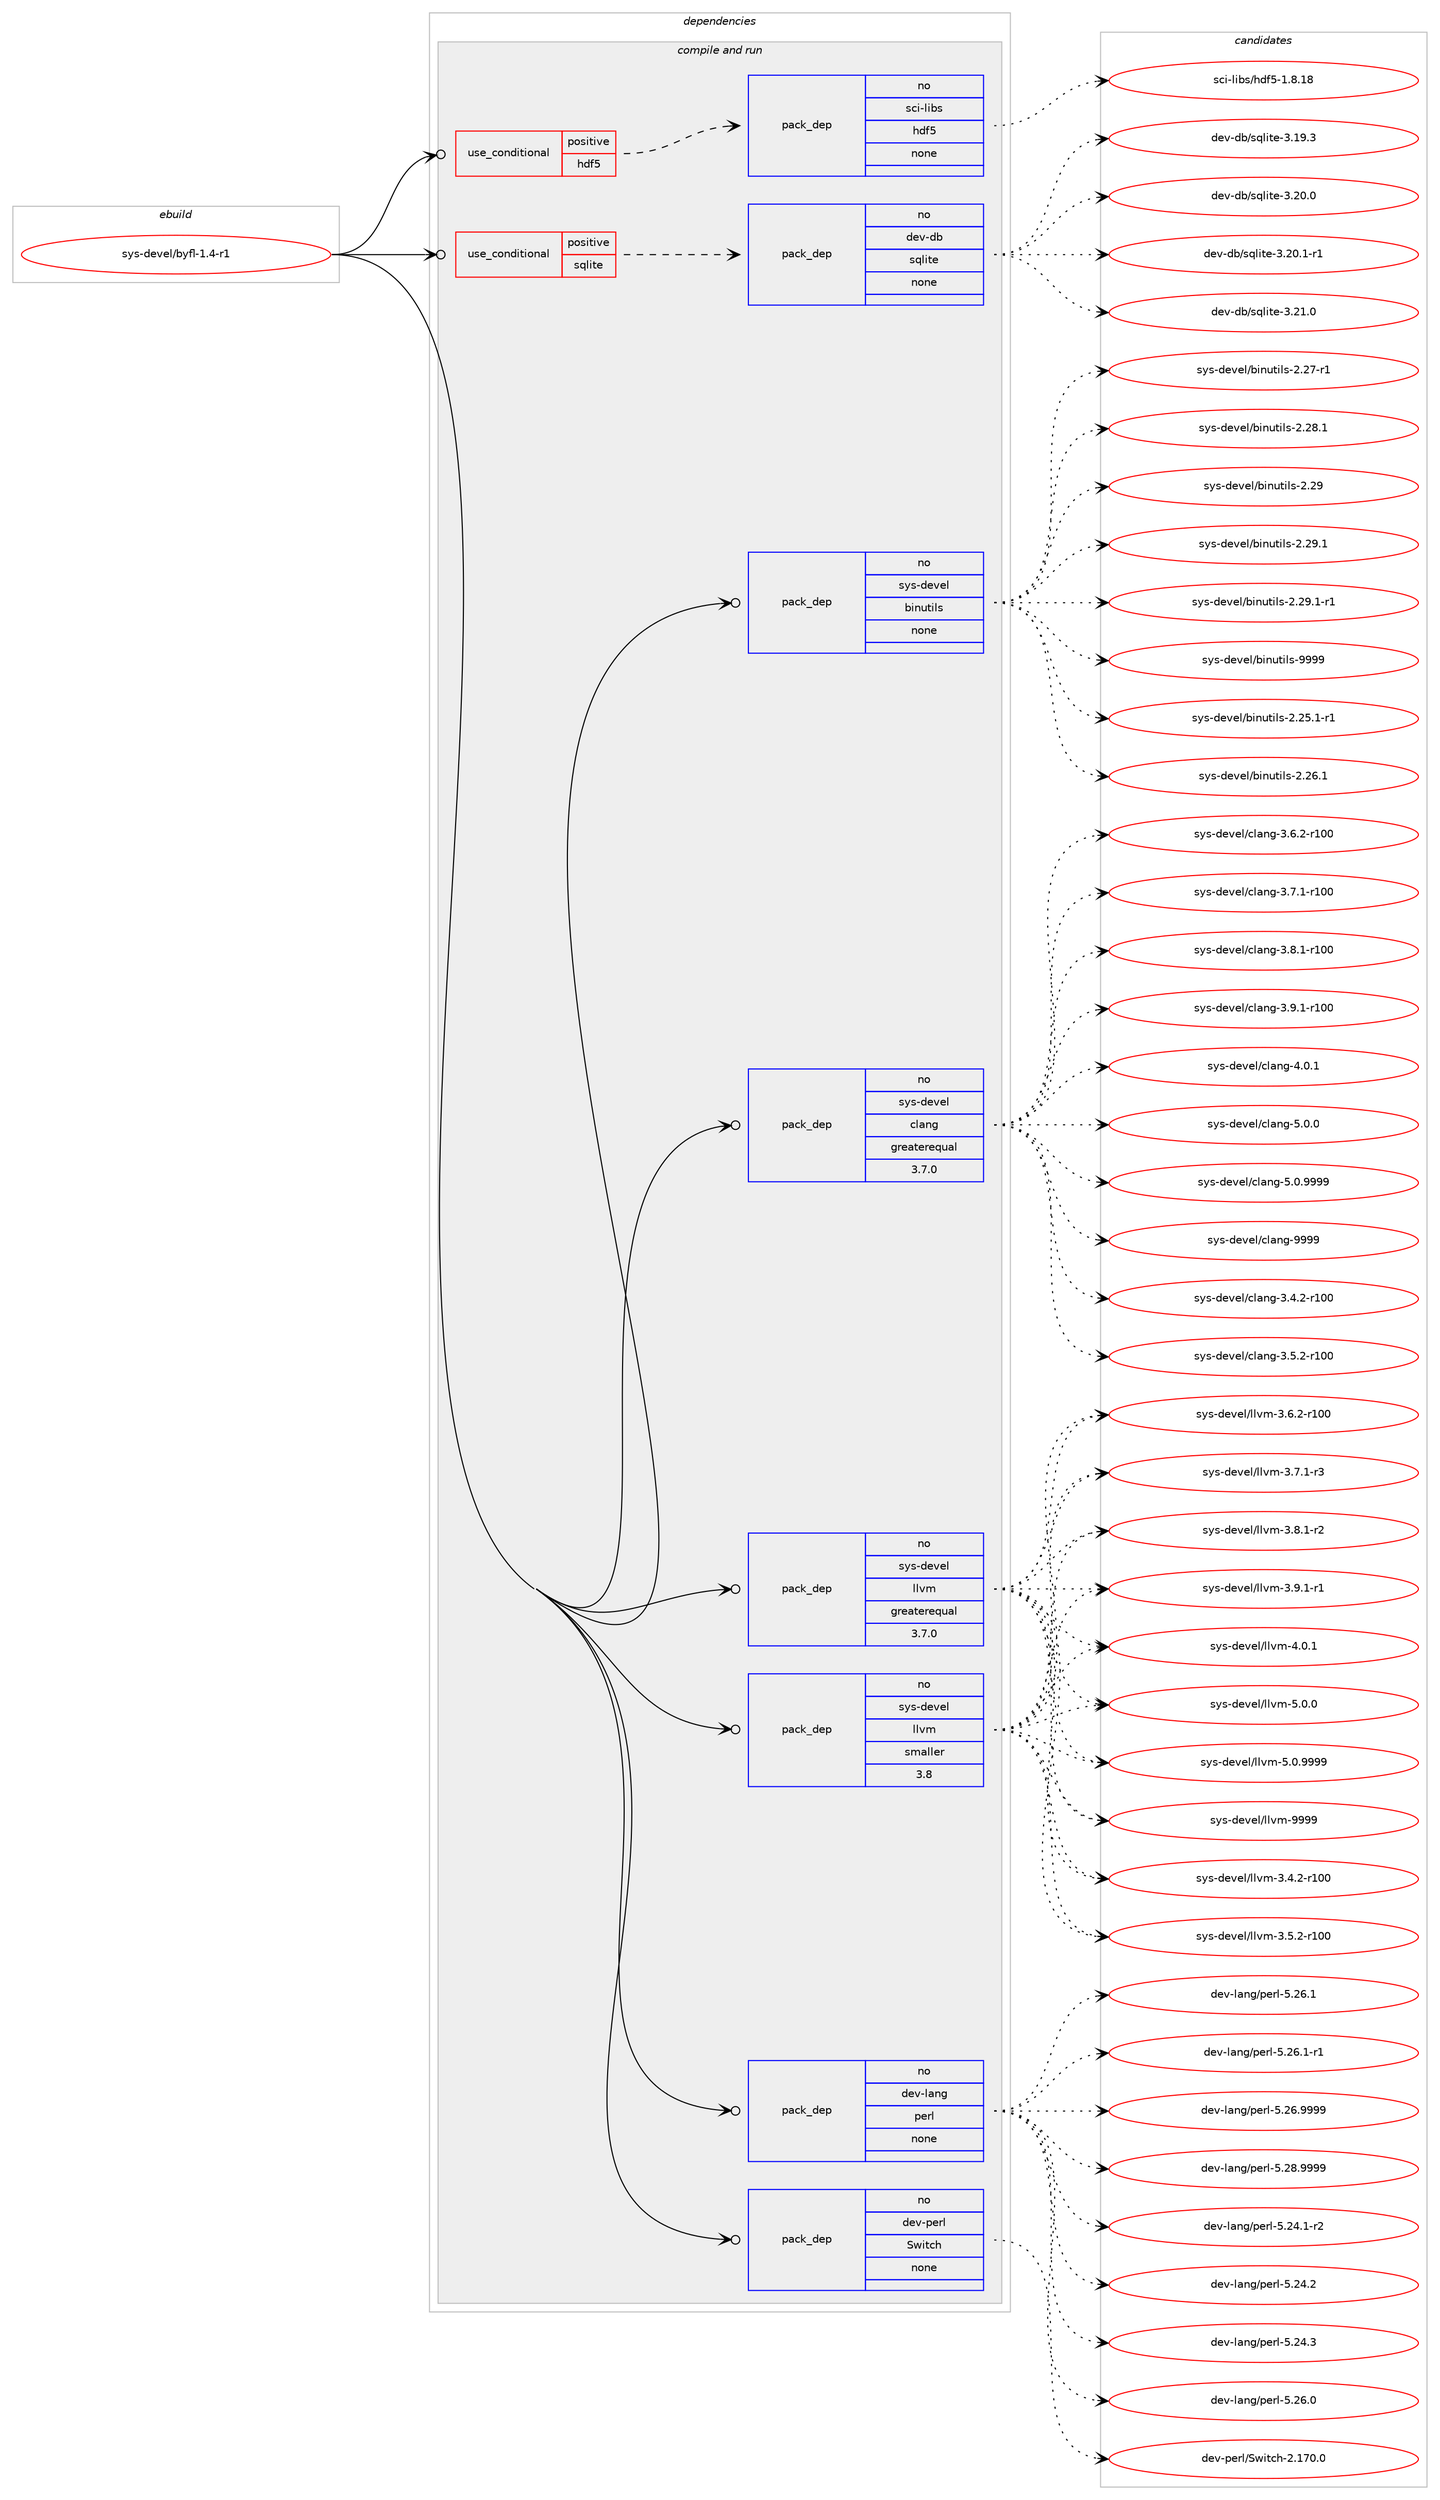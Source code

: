 digraph prolog {

# *************
# Graph options
# *************

newrank=true;
concentrate=true;
compound=true;
graph [rankdir=LR,fontname=Helvetica,fontsize=10,ranksep=1.5];#, ranksep=2.5, nodesep=0.2];
edge  [arrowhead=vee];
node  [fontname=Helvetica,fontsize=10];

# **********
# The ebuild
# **********

subgraph cluster_leftcol {
color=gray;
rank=same;
label=<<i>ebuild</i>>;
id [label="sys-devel/byfl-1.4-r1", color=red, width=4, href="../sys-devel/byfl-1.4-r1.svg"];
}

# ****************
# The dependencies
# ****************

subgraph cluster_midcol {
color=gray;
label=<<i>dependencies</i>>;
subgraph cluster_compile {
fillcolor="#eeeeee";
style=filled;
label=<<i>compile</i>>;
}
subgraph cluster_compileandrun {
fillcolor="#eeeeee";
style=filled;
label=<<i>compile and run</i>>;
subgraph cond115875 {
dependency483446 [label=<<TABLE BORDER="0" CELLBORDER="1" CELLSPACING="0" CELLPADDING="4"><TR><TD ROWSPAN="3" CELLPADDING="10">use_conditional</TD></TR><TR><TD>positive</TD></TR><TR><TD>hdf5</TD></TR></TABLE>>, shape=none, color=red];
subgraph pack359142 {
dependency483447 [label=<<TABLE BORDER="0" CELLBORDER="1" CELLSPACING="0" CELLPADDING="4" WIDTH="220"><TR><TD ROWSPAN="6" CELLPADDING="30">pack_dep</TD></TR><TR><TD WIDTH="110">no</TD></TR><TR><TD>sci-libs</TD></TR><TR><TD>hdf5</TD></TR><TR><TD>none</TD></TR><TR><TD></TD></TR></TABLE>>, shape=none, color=blue];
}
dependency483446:e -> dependency483447:w [weight=20,style="dashed",arrowhead="vee"];
}
id:e -> dependency483446:w [weight=20,style="solid",arrowhead="odotvee"];
subgraph cond115876 {
dependency483448 [label=<<TABLE BORDER="0" CELLBORDER="1" CELLSPACING="0" CELLPADDING="4"><TR><TD ROWSPAN="3" CELLPADDING="10">use_conditional</TD></TR><TR><TD>positive</TD></TR><TR><TD>sqlite</TD></TR></TABLE>>, shape=none, color=red];
subgraph pack359143 {
dependency483449 [label=<<TABLE BORDER="0" CELLBORDER="1" CELLSPACING="0" CELLPADDING="4" WIDTH="220"><TR><TD ROWSPAN="6" CELLPADDING="30">pack_dep</TD></TR><TR><TD WIDTH="110">no</TD></TR><TR><TD>dev-db</TD></TR><TR><TD>sqlite</TD></TR><TR><TD>none</TD></TR><TR><TD></TD></TR></TABLE>>, shape=none, color=blue];
}
dependency483448:e -> dependency483449:w [weight=20,style="dashed",arrowhead="vee"];
}
id:e -> dependency483448:w [weight=20,style="solid",arrowhead="odotvee"];
subgraph pack359144 {
dependency483450 [label=<<TABLE BORDER="0" CELLBORDER="1" CELLSPACING="0" CELLPADDING="4" WIDTH="220"><TR><TD ROWSPAN="6" CELLPADDING="30">pack_dep</TD></TR><TR><TD WIDTH="110">no</TD></TR><TR><TD>dev-lang</TD></TR><TR><TD>perl</TD></TR><TR><TD>none</TD></TR><TR><TD></TD></TR></TABLE>>, shape=none, color=blue];
}
id:e -> dependency483450:w [weight=20,style="solid",arrowhead="odotvee"];
subgraph pack359145 {
dependency483451 [label=<<TABLE BORDER="0" CELLBORDER="1" CELLSPACING="0" CELLPADDING="4" WIDTH="220"><TR><TD ROWSPAN="6" CELLPADDING="30">pack_dep</TD></TR><TR><TD WIDTH="110">no</TD></TR><TR><TD>dev-perl</TD></TR><TR><TD>Switch</TD></TR><TR><TD>none</TD></TR><TR><TD></TD></TR></TABLE>>, shape=none, color=blue];
}
id:e -> dependency483451:w [weight=20,style="solid",arrowhead="odotvee"];
subgraph pack359146 {
dependency483452 [label=<<TABLE BORDER="0" CELLBORDER="1" CELLSPACING="0" CELLPADDING="4" WIDTH="220"><TR><TD ROWSPAN="6" CELLPADDING="30">pack_dep</TD></TR><TR><TD WIDTH="110">no</TD></TR><TR><TD>sys-devel</TD></TR><TR><TD>binutils</TD></TR><TR><TD>none</TD></TR><TR><TD></TD></TR></TABLE>>, shape=none, color=blue];
}
id:e -> dependency483452:w [weight=20,style="solid",arrowhead="odotvee"];
subgraph pack359147 {
dependency483453 [label=<<TABLE BORDER="0" CELLBORDER="1" CELLSPACING="0" CELLPADDING="4" WIDTH="220"><TR><TD ROWSPAN="6" CELLPADDING="30">pack_dep</TD></TR><TR><TD WIDTH="110">no</TD></TR><TR><TD>sys-devel</TD></TR><TR><TD>clang</TD></TR><TR><TD>greaterequal</TD></TR><TR><TD>3.7.0</TD></TR></TABLE>>, shape=none, color=blue];
}
id:e -> dependency483453:w [weight=20,style="solid",arrowhead="odotvee"];
subgraph pack359148 {
dependency483454 [label=<<TABLE BORDER="0" CELLBORDER="1" CELLSPACING="0" CELLPADDING="4" WIDTH="220"><TR><TD ROWSPAN="6" CELLPADDING="30">pack_dep</TD></TR><TR><TD WIDTH="110">no</TD></TR><TR><TD>sys-devel</TD></TR><TR><TD>llvm</TD></TR><TR><TD>greaterequal</TD></TR><TR><TD>3.7.0</TD></TR></TABLE>>, shape=none, color=blue];
}
id:e -> dependency483454:w [weight=20,style="solid",arrowhead="odotvee"];
subgraph pack359149 {
dependency483455 [label=<<TABLE BORDER="0" CELLBORDER="1" CELLSPACING="0" CELLPADDING="4" WIDTH="220"><TR><TD ROWSPAN="6" CELLPADDING="30">pack_dep</TD></TR><TR><TD WIDTH="110">no</TD></TR><TR><TD>sys-devel</TD></TR><TR><TD>llvm</TD></TR><TR><TD>smaller</TD></TR><TR><TD>3.8</TD></TR></TABLE>>, shape=none, color=blue];
}
id:e -> dependency483455:w [weight=20,style="solid",arrowhead="odotvee"];
}
subgraph cluster_run {
fillcolor="#eeeeee";
style=filled;
label=<<i>run</i>>;
}
}

# **************
# The candidates
# **************

subgraph cluster_choices {
rank=same;
color=gray;
label=<<i>candidates</i>>;

subgraph choice359142 {
color=black;
nodesep=1;
choice115991054510810598115471041001025345494656464956 [label="sci-libs/hdf5-1.8.18", color=red, width=4,href="../sci-libs/hdf5-1.8.18.svg"];
dependency483447:e -> choice115991054510810598115471041001025345494656464956:w [style=dotted,weight="100"];
}
subgraph choice359143 {
color=black;
nodesep=1;
choice10010111845100984711511310810511610145514649574651 [label="dev-db/sqlite-3.19.3", color=red, width=4,href="../dev-db/sqlite-3.19.3.svg"];
choice10010111845100984711511310810511610145514650484648 [label="dev-db/sqlite-3.20.0", color=red, width=4,href="../dev-db/sqlite-3.20.0.svg"];
choice100101118451009847115113108105116101455146504846494511449 [label="dev-db/sqlite-3.20.1-r1", color=red, width=4,href="../dev-db/sqlite-3.20.1-r1.svg"];
choice10010111845100984711511310810511610145514650494648 [label="dev-db/sqlite-3.21.0", color=red, width=4,href="../dev-db/sqlite-3.21.0.svg"];
dependency483449:e -> choice10010111845100984711511310810511610145514649574651:w [style=dotted,weight="100"];
dependency483449:e -> choice10010111845100984711511310810511610145514650484648:w [style=dotted,weight="100"];
dependency483449:e -> choice100101118451009847115113108105116101455146504846494511449:w [style=dotted,weight="100"];
dependency483449:e -> choice10010111845100984711511310810511610145514650494648:w [style=dotted,weight="100"];
}
subgraph choice359144 {
color=black;
nodesep=1;
choice100101118451089711010347112101114108455346505246494511450 [label="dev-lang/perl-5.24.1-r2", color=red, width=4,href="../dev-lang/perl-5.24.1-r2.svg"];
choice10010111845108971101034711210111410845534650524650 [label="dev-lang/perl-5.24.2", color=red, width=4,href="../dev-lang/perl-5.24.2.svg"];
choice10010111845108971101034711210111410845534650524651 [label="dev-lang/perl-5.24.3", color=red, width=4,href="../dev-lang/perl-5.24.3.svg"];
choice10010111845108971101034711210111410845534650544648 [label="dev-lang/perl-5.26.0", color=red, width=4,href="../dev-lang/perl-5.26.0.svg"];
choice10010111845108971101034711210111410845534650544649 [label="dev-lang/perl-5.26.1", color=red, width=4,href="../dev-lang/perl-5.26.1.svg"];
choice100101118451089711010347112101114108455346505446494511449 [label="dev-lang/perl-5.26.1-r1", color=red, width=4,href="../dev-lang/perl-5.26.1-r1.svg"];
choice10010111845108971101034711210111410845534650544657575757 [label="dev-lang/perl-5.26.9999", color=red, width=4,href="../dev-lang/perl-5.26.9999.svg"];
choice10010111845108971101034711210111410845534650564657575757 [label="dev-lang/perl-5.28.9999", color=red, width=4,href="../dev-lang/perl-5.28.9999.svg"];
dependency483450:e -> choice100101118451089711010347112101114108455346505246494511450:w [style=dotted,weight="100"];
dependency483450:e -> choice10010111845108971101034711210111410845534650524650:w [style=dotted,weight="100"];
dependency483450:e -> choice10010111845108971101034711210111410845534650524651:w [style=dotted,weight="100"];
dependency483450:e -> choice10010111845108971101034711210111410845534650544648:w [style=dotted,weight="100"];
dependency483450:e -> choice10010111845108971101034711210111410845534650544649:w [style=dotted,weight="100"];
dependency483450:e -> choice100101118451089711010347112101114108455346505446494511449:w [style=dotted,weight="100"];
dependency483450:e -> choice10010111845108971101034711210111410845534650544657575757:w [style=dotted,weight="100"];
dependency483450:e -> choice10010111845108971101034711210111410845534650564657575757:w [style=dotted,weight="100"];
}
subgraph choice359145 {
color=black;
nodesep=1;
choice100101118451121011141084783119105116991044550464955484648 [label="dev-perl/Switch-2.170.0", color=red, width=4,href="../dev-perl/Switch-2.170.0.svg"];
dependency483451:e -> choice100101118451121011141084783119105116991044550464955484648:w [style=dotted,weight="100"];
}
subgraph choice359146 {
color=black;
nodesep=1;
choice115121115451001011181011084798105110117116105108115455046505346494511449 [label="sys-devel/binutils-2.25.1-r1", color=red, width=4,href="../sys-devel/binutils-2.25.1-r1.svg"];
choice11512111545100101118101108479810511011711610510811545504650544649 [label="sys-devel/binutils-2.26.1", color=red, width=4,href="../sys-devel/binutils-2.26.1.svg"];
choice11512111545100101118101108479810511011711610510811545504650554511449 [label="sys-devel/binutils-2.27-r1", color=red, width=4,href="../sys-devel/binutils-2.27-r1.svg"];
choice11512111545100101118101108479810511011711610510811545504650564649 [label="sys-devel/binutils-2.28.1", color=red, width=4,href="../sys-devel/binutils-2.28.1.svg"];
choice1151211154510010111810110847981051101171161051081154550465057 [label="sys-devel/binutils-2.29", color=red, width=4,href="../sys-devel/binutils-2.29.svg"];
choice11512111545100101118101108479810511011711610510811545504650574649 [label="sys-devel/binutils-2.29.1", color=red, width=4,href="../sys-devel/binutils-2.29.1.svg"];
choice115121115451001011181011084798105110117116105108115455046505746494511449 [label="sys-devel/binutils-2.29.1-r1", color=red, width=4,href="../sys-devel/binutils-2.29.1-r1.svg"];
choice1151211154510010111810110847981051101171161051081154557575757 [label="sys-devel/binutils-9999", color=red, width=4,href="../sys-devel/binutils-9999.svg"];
dependency483452:e -> choice115121115451001011181011084798105110117116105108115455046505346494511449:w [style=dotted,weight="100"];
dependency483452:e -> choice11512111545100101118101108479810511011711610510811545504650544649:w [style=dotted,weight="100"];
dependency483452:e -> choice11512111545100101118101108479810511011711610510811545504650554511449:w [style=dotted,weight="100"];
dependency483452:e -> choice11512111545100101118101108479810511011711610510811545504650564649:w [style=dotted,weight="100"];
dependency483452:e -> choice1151211154510010111810110847981051101171161051081154550465057:w [style=dotted,weight="100"];
dependency483452:e -> choice11512111545100101118101108479810511011711610510811545504650574649:w [style=dotted,weight="100"];
dependency483452:e -> choice115121115451001011181011084798105110117116105108115455046505746494511449:w [style=dotted,weight="100"];
dependency483452:e -> choice1151211154510010111810110847981051101171161051081154557575757:w [style=dotted,weight="100"];
}
subgraph choice359147 {
color=black;
nodesep=1;
choice1151211154510010111810110847991089711010345514652465045114494848 [label="sys-devel/clang-3.4.2-r100", color=red, width=4,href="../sys-devel/clang-3.4.2-r100.svg"];
choice1151211154510010111810110847991089711010345514653465045114494848 [label="sys-devel/clang-3.5.2-r100", color=red, width=4,href="../sys-devel/clang-3.5.2-r100.svg"];
choice1151211154510010111810110847991089711010345514654465045114494848 [label="sys-devel/clang-3.6.2-r100", color=red, width=4,href="../sys-devel/clang-3.6.2-r100.svg"];
choice1151211154510010111810110847991089711010345514655464945114494848 [label="sys-devel/clang-3.7.1-r100", color=red, width=4,href="../sys-devel/clang-3.7.1-r100.svg"];
choice1151211154510010111810110847991089711010345514656464945114494848 [label="sys-devel/clang-3.8.1-r100", color=red, width=4,href="../sys-devel/clang-3.8.1-r100.svg"];
choice1151211154510010111810110847991089711010345514657464945114494848 [label="sys-devel/clang-3.9.1-r100", color=red, width=4,href="../sys-devel/clang-3.9.1-r100.svg"];
choice11512111545100101118101108479910897110103455246484649 [label="sys-devel/clang-4.0.1", color=red, width=4,href="../sys-devel/clang-4.0.1.svg"];
choice11512111545100101118101108479910897110103455346484648 [label="sys-devel/clang-5.0.0", color=red, width=4,href="../sys-devel/clang-5.0.0.svg"];
choice11512111545100101118101108479910897110103455346484657575757 [label="sys-devel/clang-5.0.9999", color=red, width=4,href="../sys-devel/clang-5.0.9999.svg"];
choice115121115451001011181011084799108971101034557575757 [label="sys-devel/clang-9999", color=red, width=4,href="../sys-devel/clang-9999.svg"];
dependency483453:e -> choice1151211154510010111810110847991089711010345514652465045114494848:w [style=dotted,weight="100"];
dependency483453:e -> choice1151211154510010111810110847991089711010345514653465045114494848:w [style=dotted,weight="100"];
dependency483453:e -> choice1151211154510010111810110847991089711010345514654465045114494848:w [style=dotted,weight="100"];
dependency483453:e -> choice1151211154510010111810110847991089711010345514655464945114494848:w [style=dotted,weight="100"];
dependency483453:e -> choice1151211154510010111810110847991089711010345514656464945114494848:w [style=dotted,weight="100"];
dependency483453:e -> choice1151211154510010111810110847991089711010345514657464945114494848:w [style=dotted,weight="100"];
dependency483453:e -> choice11512111545100101118101108479910897110103455246484649:w [style=dotted,weight="100"];
dependency483453:e -> choice11512111545100101118101108479910897110103455346484648:w [style=dotted,weight="100"];
dependency483453:e -> choice11512111545100101118101108479910897110103455346484657575757:w [style=dotted,weight="100"];
dependency483453:e -> choice115121115451001011181011084799108971101034557575757:w [style=dotted,weight="100"];
}
subgraph choice359148 {
color=black;
nodesep=1;
choice115121115451001011181011084710810811810945514652465045114494848 [label="sys-devel/llvm-3.4.2-r100", color=red, width=4,href="../sys-devel/llvm-3.4.2-r100.svg"];
choice115121115451001011181011084710810811810945514653465045114494848 [label="sys-devel/llvm-3.5.2-r100", color=red, width=4,href="../sys-devel/llvm-3.5.2-r100.svg"];
choice115121115451001011181011084710810811810945514654465045114494848 [label="sys-devel/llvm-3.6.2-r100", color=red, width=4,href="../sys-devel/llvm-3.6.2-r100.svg"];
choice11512111545100101118101108471081081181094551465546494511451 [label="sys-devel/llvm-3.7.1-r3", color=red, width=4,href="../sys-devel/llvm-3.7.1-r3.svg"];
choice11512111545100101118101108471081081181094551465646494511450 [label="sys-devel/llvm-3.8.1-r2", color=red, width=4,href="../sys-devel/llvm-3.8.1-r2.svg"];
choice11512111545100101118101108471081081181094551465746494511449 [label="sys-devel/llvm-3.9.1-r1", color=red, width=4,href="../sys-devel/llvm-3.9.1-r1.svg"];
choice1151211154510010111810110847108108118109455246484649 [label="sys-devel/llvm-4.0.1", color=red, width=4,href="../sys-devel/llvm-4.0.1.svg"];
choice1151211154510010111810110847108108118109455346484648 [label="sys-devel/llvm-5.0.0", color=red, width=4,href="../sys-devel/llvm-5.0.0.svg"];
choice1151211154510010111810110847108108118109455346484657575757 [label="sys-devel/llvm-5.0.9999", color=red, width=4,href="../sys-devel/llvm-5.0.9999.svg"];
choice11512111545100101118101108471081081181094557575757 [label="sys-devel/llvm-9999", color=red, width=4,href="../sys-devel/llvm-9999.svg"];
dependency483454:e -> choice115121115451001011181011084710810811810945514652465045114494848:w [style=dotted,weight="100"];
dependency483454:e -> choice115121115451001011181011084710810811810945514653465045114494848:w [style=dotted,weight="100"];
dependency483454:e -> choice115121115451001011181011084710810811810945514654465045114494848:w [style=dotted,weight="100"];
dependency483454:e -> choice11512111545100101118101108471081081181094551465546494511451:w [style=dotted,weight="100"];
dependency483454:e -> choice11512111545100101118101108471081081181094551465646494511450:w [style=dotted,weight="100"];
dependency483454:e -> choice11512111545100101118101108471081081181094551465746494511449:w [style=dotted,weight="100"];
dependency483454:e -> choice1151211154510010111810110847108108118109455246484649:w [style=dotted,weight="100"];
dependency483454:e -> choice1151211154510010111810110847108108118109455346484648:w [style=dotted,weight="100"];
dependency483454:e -> choice1151211154510010111810110847108108118109455346484657575757:w [style=dotted,weight="100"];
dependency483454:e -> choice11512111545100101118101108471081081181094557575757:w [style=dotted,weight="100"];
}
subgraph choice359149 {
color=black;
nodesep=1;
choice115121115451001011181011084710810811810945514652465045114494848 [label="sys-devel/llvm-3.4.2-r100", color=red, width=4,href="../sys-devel/llvm-3.4.2-r100.svg"];
choice115121115451001011181011084710810811810945514653465045114494848 [label="sys-devel/llvm-3.5.2-r100", color=red, width=4,href="../sys-devel/llvm-3.5.2-r100.svg"];
choice115121115451001011181011084710810811810945514654465045114494848 [label="sys-devel/llvm-3.6.2-r100", color=red, width=4,href="../sys-devel/llvm-3.6.2-r100.svg"];
choice11512111545100101118101108471081081181094551465546494511451 [label="sys-devel/llvm-3.7.1-r3", color=red, width=4,href="../sys-devel/llvm-3.7.1-r3.svg"];
choice11512111545100101118101108471081081181094551465646494511450 [label="sys-devel/llvm-3.8.1-r2", color=red, width=4,href="../sys-devel/llvm-3.8.1-r2.svg"];
choice11512111545100101118101108471081081181094551465746494511449 [label="sys-devel/llvm-3.9.1-r1", color=red, width=4,href="../sys-devel/llvm-3.9.1-r1.svg"];
choice1151211154510010111810110847108108118109455246484649 [label="sys-devel/llvm-4.0.1", color=red, width=4,href="../sys-devel/llvm-4.0.1.svg"];
choice1151211154510010111810110847108108118109455346484648 [label="sys-devel/llvm-5.0.0", color=red, width=4,href="../sys-devel/llvm-5.0.0.svg"];
choice1151211154510010111810110847108108118109455346484657575757 [label="sys-devel/llvm-5.0.9999", color=red, width=4,href="../sys-devel/llvm-5.0.9999.svg"];
choice11512111545100101118101108471081081181094557575757 [label="sys-devel/llvm-9999", color=red, width=4,href="../sys-devel/llvm-9999.svg"];
dependency483455:e -> choice115121115451001011181011084710810811810945514652465045114494848:w [style=dotted,weight="100"];
dependency483455:e -> choice115121115451001011181011084710810811810945514653465045114494848:w [style=dotted,weight="100"];
dependency483455:e -> choice115121115451001011181011084710810811810945514654465045114494848:w [style=dotted,weight="100"];
dependency483455:e -> choice11512111545100101118101108471081081181094551465546494511451:w [style=dotted,weight="100"];
dependency483455:e -> choice11512111545100101118101108471081081181094551465646494511450:w [style=dotted,weight="100"];
dependency483455:e -> choice11512111545100101118101108471081081181094551465746494511449:w [style=dotted,weight="100"];
dependency483455:e -> choice1151211154510010111810110847108108118109455246484649:w [style=dotted,weight="100"];
dependency483455:e -> choice1151211154510010111810110847108108118109455346484648:w [style=dotted,weight="100"];
dependency483455:e -> choice1151211154510010111810110847108108118109455346484657575757:w [style=dotted,weight="100"];
dependency483455:e -> choice11512111545100101118101108471081081181094557575757:w [style=dotted,weight="100"];
}
}

}
